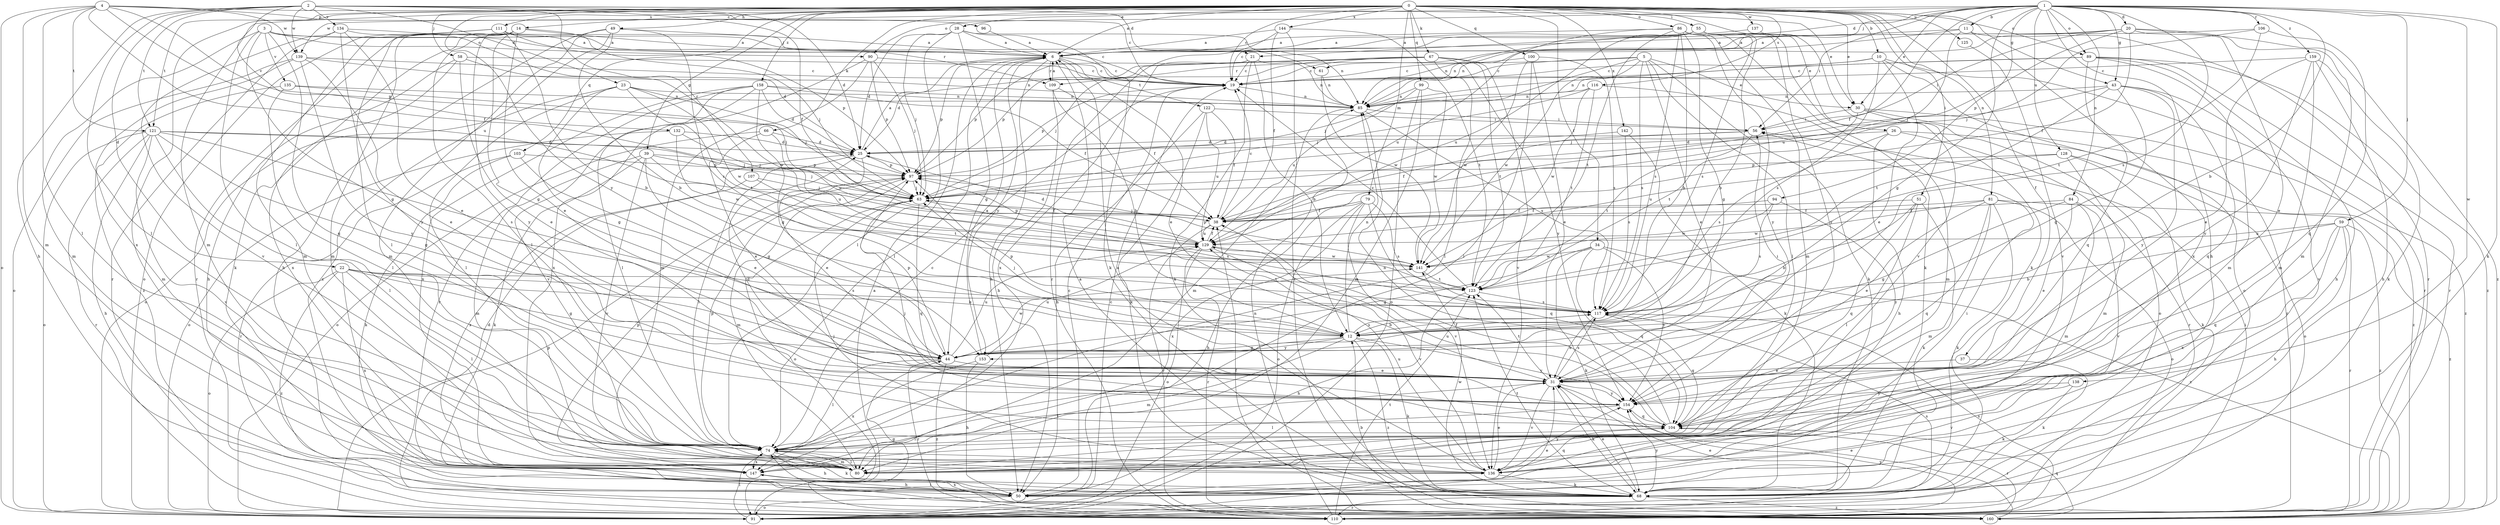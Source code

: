 strict digraph  {
0;
1;
2;
3;
4;
5;
6;
10;
11;
12;
14;
19;
20;
21;
22;
23;
25;
26;
28;
30;
31;
34;
37;
38;
39;
43;
44;
49;
50;
51;
55;
56;
58;
59;
61;
63;
66;
67;
68;
74;
79;
80;
81;
84;
85;
86;
89;
90;
91;
94;
96;
97;
99;
100;
103;
104;
106;
107;
109;
110;
111;
116;
117;
121;
122;
123;
125;
128;
129;
132;
134;
135;
136;
137;
138;
139;
141;
142;
144;
147;
153;
154;
158;
159;
160;
0 -> 6  [label=a];
0 -> 10  [label=b];
0 -> 14  [label=c];
0 -> 19  [label=c];
0 -> 26  [label=e];
0 -> 28  [label=e];
0 -> 30  [label=e];
0 -> 34  [label=f];
0 -> 37  [label=f];
0 -> 39  [label=g];
0 -> 43  [label=g];
0 -> 49  [label=h];
0 -> 51  [label=i];
0 -> 55  [label=i];
0 -> 58  [label=j];
0 -> 66  [label=k];
0 -> 67  [label=k];
0 -> 79  [label=m];
0 -> 80  [label=m];
0 -> 81  [label=n];
0 -> 86  [label=o];
0 -> 89  [label=o];
0 -> 99  [label=q];
0 -> 100  [label=q];
0 -> 103  [label=q];
0 -> 111  [label=s];
0 -> 116  [label=s];
0 -> 121  [label=t];
0 -> 125  [label=u];
0 -> 137  [label=w];
0 -> 142  [label=x];
0 -> 144  [label=x];
0 -> 147  [label=x];
0 -> 153  [label=y];
0 -> 158  [label=z];
1 -> 11  [label=b];
1 -> 12  [label=b];
1 -> 20  [label=d];
1 -> 21  [label=d];
1 -> 30  [label=e];
1 -> 38  [label=f];
1 -> 43  [label=g];
1 -> 44  [label=g];
1 -> 50  [label=h];
1 -> 56  [label=i];
1 -> 59  [label=j];
1 -> 61  [label=j];
1 -> 68  [label=k];
1 -> 84  [label=n];
1 -> 89  [label=o];
1 -> 90  [label=o];
1 -> 94  [label=p];
1 -> 106  [label=r];
1 -> 117  [label=s];
1 -> 128  [label=u];
1 -> 138  [label=w];
1 -> 139  [label=w];
1 -> 159  [label=z];
2 -> 21  [label=d];
2 -> 22  [label=d];
2 -> 23  [label=d];
2 -> 25  [label=d];
2 -> 30  [label=e];
2 -> 38  [label=f];
2 -> 50  [label=h];
2 -> 74  [label=l];
2 -> 107  [label=r];
2 -> 121  [label=t];
2 -> 132  [label=v];
2 -> 134  [label=v];
2 -> 139  [label=w];
3 -> 44  [label=g];
3 -> 61  [label=j];
3 -> 74  [label=l];
3 -> 80  [label=m];
3 -> 90  [label=o];
3 -> 104  [label=q];
3 -> 109  [label=r];
3 -> 135  [label=v];
4 -> 19  [label=c];
4 -> 38  [label=f];
4 -> 74  [label=l];
4 -> 80  [label=m];
4 -> 91  [label=o];
4 -> 96  [label=p];
4 -> 97  [label=p];
4 -> 121  [label=t];
4 -> 129  [label=u];
4 -> 139  [label=w];
5 -> 19  [label=c];
5 -> 30  [label=e];
5 -> 31  [label=e];
5 -> 63  [label=j];
5 -> 68  [label=k];
5 -> 74  [label=l];
5 -> 109  [label=r];
5 -> 117  [label=s];
5 -> 141  [label=w];
6 -> 19  [label=c];
6 -> 31  [label=e];
6 -> 50  [label=h];
6 -> 74  [label=l];
6 -> 97  [label=p];
6 -> 109  [label=r];
6 -> 122  [label=t];
6 -> 153  [label=y];
10 -> 19  [label=c];
10 -> 31  [label=e];
10 -> 85  [label=n];
10 -> 91  [label=o];
10 -> 110  [label=r];
10 -> 117  [label=s];
11 -> 6  [label=a];
11 -> 85  [label=n];
11 -> 110  [label=r];
11 -> 129  [label=u];
11 -> 147  [label=x];
12 -> 44  [label=g];
12 -> 63  [label=j];
12 -> 68  [label=k];
12 -> 80  [label=m];
12 -> 85  [label=n];
12 -> 97  [label=p];
12 -> 117  [label=s];
12 -> 153  [label=y];
12 -> 154  [label=y];
12 -> 160  [label=z];
14 -> 6  [label=a];
14 -> 31  [label=e];
14 -> 44  [label=g];
14 -> 63  [label=j];
14 -> 68  [label=k];
14 -> 74  [label=l];
14 -> 80  [label=m];
14 -> 110  [label=r];
14 -> 154  [label=y];
19 -> 85  [label=n];
19 -> 97  [label=p];
20 -> 6  [label=a];
20 -> 31  [label=e];
20 -> 38  [label=f];
20 -> 56  [label=i];
20 -> 63  [label=j];
20 -> 80  [label=m];
20 -> 85  [label=n];
20 -> 160  [label=z];
21 -> 12  [label=b];
21 -> 19  [label=c];
21 -> 68  [label=k];
21 -> 85  [label=n];
21 -> 97  [label=p];
21 -> 147  [label=x];
22 -> 12  [label=b];
22 -> 44  [label=g];
22 -> 74  [label=l];
22 -> 91  [label=o];
22 -> 117  [label=s];
22 -> 123  [label=t];
22 -> 147  [label=x];
22 -> 160  [label=z];
23 -> 44  [label=g];
23 -> 63  [label=j];
23 -> 74  [label=l];
23 -> 85  [label=n];
23 -> 91  [label=o];
23 -> 123  [label=t];
23 -> 141  [label=w];
25 -> 6  [label=a];
25 -> 31  [label=e];
25 -> 74  [label=l];
25 -> 97  [label=p];
26 -> 25  [label=d];
26 -> 50  [label=h];
26 -> 110  [label=r];
26 -> 117  [label=s];
26 -> 160  [label=z];
28 -> 6  [label=a];
28 -> 25  [label=d];
28 -> 44  [label=g];
28 -> 63  [label=j];
28 -> 68  [label=k];
28 -> 74  [label=l];
28 -> 85  [label=n];
30 -> 56  [label=i];
30 -> 91  [label=o];
30 -> 110  [label=r];
30 -> 123  [label=t];
30 -> 160  [label=z];
31 -> 56  [label=i];
31 -> 68  [label=k];
31 -> 74  [label=l];
31 -> 117  [label=s];
31 -> 123  [label=t];
31 -> 136  [label=v];
31 -> 154  [label=y];
34 -> 44  [label=g];
34 -> 68  [label=k];
34 -> 104  [label=q];
34 -> 141  [label=w];
34 -> 154  [label=y];
34 -> 160  [label=z];
37 -> 31  [label=e];
37 -> 68  [label=k];
38 -> 19  [label=c];
38 -> 63  [label=j];
38 -> 110  [label=r];
38 -> 129  [label=u];
39 -> 44  [label=g];
39 -> 63  [label=j];
39 -> 68  [label=k];
39 -> 80  [label=m];
39 -> 97  [label=p];
39 -> 129  [label=u];
39 -> 136  [label=v];
43 -> 44  [label=g];
43 -> 63  [label=j];
43 -> 85  [label=n];
43 -> 104  [label=q];
43 -> 123  [label=t];
43 -> 136  [label=v];
43 -> 154  [label=y];
44 -> 31  [label=e];
44 -> 74  [label=l];
44 -> 97  [label=p];
44 -> 110  [label=r];
44 -> 129  [label=u];
44 -> 141  [label=w];
44 -> 160  [label=z];
49 -> 6  [label=a];
49 -> 12  [label=b];
49 -> 50  [label=h];
49 -> 80  [label=m];
49 -> 117  [label=s];
49 -> 160  [label=z];
50 -> 19  [label=c];
50 -> 25  [label=d];
50 -> 56  [label=i];
50 -> 91  [label=o];
50 -> 147  [label=x];
51 -> 12  [label=b];
51 -> 38  [label=f];
51 -> 68  [label=k];
51 -> 74  [label=l];
51 -> 104  [label=q];
55 -> 6  [label=a];
55 -> 12  [label=b];
55 -> 19  [label=c];
55 -> 68  [label=k];
55 -> 85  [label=n];
55 -> 117  [label=s];
55 -> 129  [label=u];
55 -> 154  [label=y];
56 -> 25  [label=d];
56 -> 38  [label=f];
56 -> 123  [label=t];
58 -> 19  [label=c];
58 -> 31  [label=e];
58 -> 50  [label=h];
58 -> 85  [label=n];
58 -> 147  [label=x];
59 -> 12  [label=b];
59 -> 50  [label=h];
59 -> 104  [label=q];
59 -> 110  [label=r];
59 -> 129  [label=u];
59 -> 147  [label=x];
59 -> 160  [label=z];
61 -> 85  [label=n];
61 -> 141  [label=w];
63 -> 38  [label=f];
63 -> 91  [label=o];
63 -> 104  [label=q];
63 -> 117  [label=s];
66 -> 25  [label=d];
66 -> 31  [label=e];
66 -> 91  [label=o];
66 -> 129  [label=u];
67 -> 19  [label=c];
67 -> 25  [label=d];
67 -> 63  [label=j];
67 -> 74  [label=l];
67 -> 97  [label=p];
67 -> 123  [label=t];
67 -> 136  [label=v];
67 -> 154  [label=y];
68 -> 6  [label=a];
68 -> 31  [label=e];
68 -> 110  [label=r];
68 -> 123  [label=t];
68 -> 141  [label=w];
68 -> 154  [label=y];
68 -> 160  [label=z];
74 -> 19  [label=c];
74 -> 50  [label=h];
74 -> 68  [label=k];
74 -> 80  [label=m];
74 -> 97  [label=p];
74 -> 136  [label=v];
74 -> 147  [label=x];
79 -> 38  [label=f];
79 -> 50  [label=h];
79 -> 91  [label=o];
79 -> 104  [label=q];
79 -> 117  [label=s];
79 -> 136  [label=v];
79 -> 147  [label=x];
80 -> 74  [label=l];
81 -> 31  [label=e];
81 -> 38  [label=f];
81 -> 68  [label=k];
81 -> 80  [label=m];
81 -> 91  [label=o];
81 -> 104  [label=q];
81 -> 141  [label=w];
81 -> 160  [label=z];
84 -> 31  [label=e];
84 -> 38  [label=f];
84 -> 44  [label=g];
84 -> 80  [label=m];
84 -> 136  [label=v];
85 -> 56  [label=i];
85 -> 80  [label=m];
85 -> 117  [label=s];
86 -> 6  [label=a];
86 -> 12  [label=b];
86 -> 44  [label=g];
86 -> 68  [label=k];
86 -> 80  [label=m];
86 -> 117  [label=s];
86 -> 123  [label=t];
86 -> 129  [label=u];
86 -> 154  [label=y];
89 -> 19  [label=c];
89 -> 50  [label=h];
89 -> 80  [label=m];
89 -> 85  [label=n];
89 -> 104  [label=q];
89 -> 110  [label=r];
89 -> 160  [label=z];
90 -> 19  [label=c];
90 -> 63  [label=j];
90 -> 80  [label=m];
90 -> 97  [label=p];
90 -> 147  [label=x];
91 -> 6  [label=a];
91 -> 19  [label=c];
91 -> 31  [label=e];
91 -> 74  [label=l];
91 -> 97  [label=p];
91 -> 117  [label=s];
94 -> 38  [label=f];
94 -> 117  [label=s];
94 -> 141  [label=w];
94 -> 154  [label=y];
96 -> 6  [label=a];
97 -> 63  [label=j];
97 -> 80  [label=m];
99 -> 80  [label=m];
99 -> 85  [label=n];
99 -> 91  [label=o];
99 -> 129  [label=u];
99 -> 141  [label=w];
100 -> 19  [label=c];
100 -> 31  [label=e];
100 -> 74  [label=l];
100 -> 117  [label=s];
100 -> 141  [label=w];
103 -> 31  [label=e];
103 -> 68  [label=k];
103 -> 97  [label=p];
103 -> 110  [label=r];
104 -> 38  [label=f];
104 -> 63  [label=j];
104 -> 74  [label=l];
104 -> 85  [label=n];
104 -> 110  [label=r];
104 -> 129  [label=u];
106 -> 6  [label=a];
106 -> 63  [label=j];
106 -> 104  [label=q];
106 -> 123  [label=t];
107 -> 63  [label=j];
107 -> 123  [label=t];
107 -> 147  [label=x];
109 -> 6  [label=a];
109 -> 12  [label=b];
109 -> 38  [label=f];
109 -> 50  [label=h];
110 -> 31  [label=e];
110 -> 44  [label=g];
110 -> 56  [label=i];
110 -> 85  [label=n];
110 -> 117  [label=s];
110 -> 123  [label=t];
110 -> 154  [label=y];
111 -> 6  [label=a];
111 -> 12  [label=b];
111 -> 19  [label=c];
111 -> 74  [label=l];
111 -> 80  [label=m];
111 -> 91  [label=o];
111 -> 97  [label=p];
116 -> 63  [label=j];
116 -> 80  [label=m];
116 -> 85  [label=n];
116 -> 123  [label=t];
116 -> 141  [label=w];
117 -> 12  [label=b];
117 -> 31  [label=e];
117 -> 104  [label=q];
121 -> 25  [label=d];
121 -> 44  [label=g];
121 -> 50  [label=h];
121 -> 63  [label=j];
121 -> 74  [label=l];
121 -> 91  [label=o];
121 -> 110  [label=r];
121 -> 117  [label=s];
121 -> 136  [label=v];
122 -> 38  [label=f];
122 -> 50  [label=h];
122 -> 56  [label=i];
122 -> 68  [label=k];
122 -> 129  [label=u];
123 -> 19  [label=c];
123 -> 50  [label=h];
123 -> 117  [label=s];
125 -> 136  [label=v];
128 -> 68  [label=k];
128 -> 80  [label=m];
128 -> 91  [label=o];
128 -> 97  [label=p];
128 -> 129  [label=u];
129 -> 25  [label=d];
129 -> 38  [label=f];
129 -> 91  [label=o];
129 -> 97  [label=p];
129 -> 110  [label=r];
129 -> 136  [label=v];
129 -> 141  [label=w];
132 -> 25  [label=d];
132 -> 63  [label=j];
132 -> 91  [label=o];
132 -> 141  [label=w];
134 -> 6  [label=a];
134 -> 25  [label=d];
134 -> 31  [label=e];
134 -> 110  [label=r];
134 -> 136  [label=v];
134 -> 154  [label=y];
135 -> 63  [label=j];
135 -> 74  [label=l];
135 -> 80  [label=m];
135 -> 85  [label=n];
136 -> 6  [label=a];
136 -> 31  [label=e];
136 -> 63  [label=j];
136 -> 68  [label=k];
136 -> 104  [label=q];
136 -> 129  [label=u];
136 -> 154  [label=y];
137 -> 6  [label=a];
137 -> 136  [label=v];
138 -> 68  [label=k];
138 -> 136  [label=v];
138 -> 154  [label=y];
139 -> 19  [label=c];
139 -> 31  [label=e];
139 -> 91  [label=o];
139 -> 141  [label=w];
139 -> 154  [label=y];
139 -> 160  [label=z];
141 -> 97  [label=p];
141 -> 123  [label=t];
142 -> 25  [label=d];
142 -> 68  [label=k];
142 -> 117  [label=s];
144 -> 6  [label=a];
144 -> 38  [label=f];
144 -> 110  [label=r];
144 -> 123  [label=t];
144 -> 160  [label=z];
147 -> 50  [label=h];
147 -> 97  [label=p];
153 -> 6  [label=a];
153 -> 50  [label=h];
153 -> 129  [label=u];
153 -> 147  [label=x];
154 -> 25  [label=d];
154 -> 74  [label=l];
154 -> 104  [label=q];
158 -> 25  [label=d];
158 -> 38  [label=f];
158 -> 44  [label=g];
158 -> 74  [label=l];
158 -> 85  [label=n];
158 -> 110  [label=r];
158 -> 136  [label=v];
158 -> 147  [label=x];
159 -> 19  [label=c];
159 -> 31  [label=e];
159 -> 50  [label=h];
159 -> 68  [label=k];
159 -> 80  [label=m];
159 -> 154  [label=y];
160 -> 12  [label=b];
160 -> 31  [label=e];
160 -> 38  [label=f];
160 -> 74  [label=l];
160 -> 104  [label=q];
}
